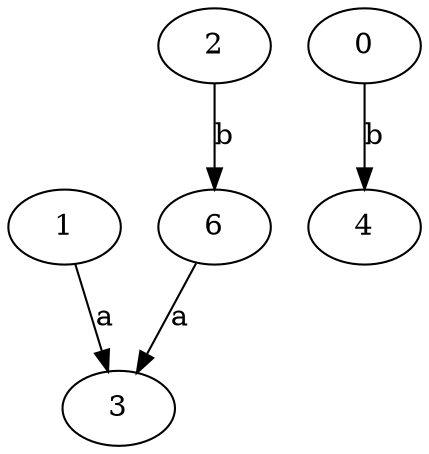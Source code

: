 strict digraph  {
1;
2;
3;
4;
0;
6;
1 -> 3  [label=a];
2 -> 6  [label=b];
0 -> 4  [label=b];
6 -> 3  [label=a];
}
